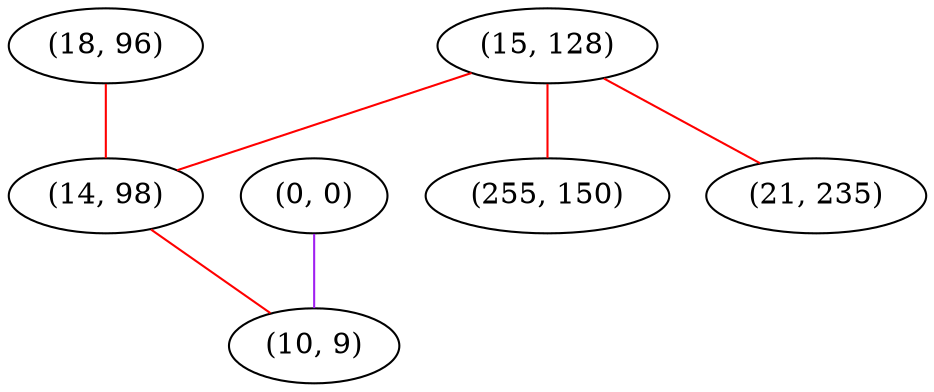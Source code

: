 graph "" {
"(18, 96)";
"(0, 0)";
"(15, 128)";
"(255, 150)";
"(21, 235)";
"(14, 98)";
"(10, 9)";
"(18, 96)" -- "(14, 98)"  [color=red, key=0, weight=1];
"(0, 0)" -- "(10, 9)"  [color=purple, key=0, weight=4];
"(15, 128)" -- "(255, 150)"  [color=red, key=0, weight=1];
"(15, 128)" -- "(14, 98)"  [color=red, key=0, weight=1];
"(15, 128)" -- "(21, 235)"  [color=red, key=0, weight=1];
"(14, 98)" -- "(10, 9)"  [color=red, key=0, weight=1];
}
